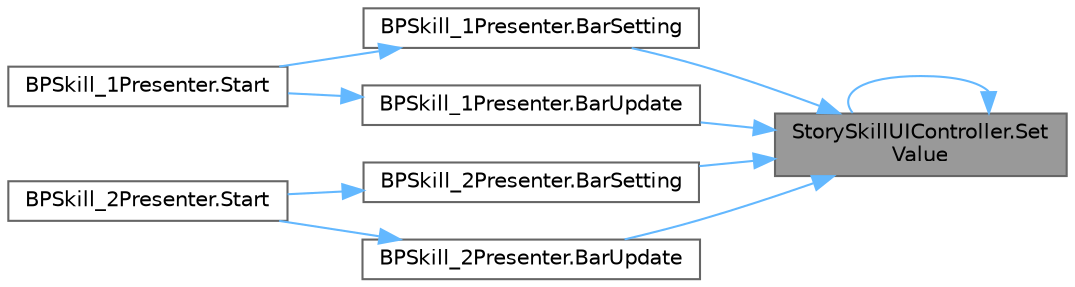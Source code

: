 digraph "StorySkillUIController.SetValue"
{
 // LATEX_PDF_SIZE
  bgcolor="transparent";
  edge [fontname=Helvetica,fontsize=10,labelfontname=Helvetica,labelfontsize=10];
  node [fontname=Helvetica,fontsize=10,shape=box,height=0.2,width=0.4];
  rankdir="RL";
  Node1 [id="Node000001",label="StorySkillUIController.Set\lValue",height=0.2,width=0.4,color="gray40", fillcolor="grey60", style="filled", fontcolor="black",tooltip=" "];
  Node1 -> Node2 [id="edge1_Node000001_Node000002",dir="back",color="steelblue1",style="solid",tooltip=" "];
  Node2 [id="Node000002",label="BPSkill_1Presenter.BarSetting",height=0.2,width=0.4,color="grey40", fillcolor="white", style="filled",URL="$class_b_p_skill__1_presenter.html#aae246187583f2bd42e966b16d5e35cdd",tooltip=" "];
  Node2 -> Node3 [id="edge2_Node000002_Node000003",dir="back",color="steelblue1",style="solid",tooltip=" "];
  Node3 [id="Node000003",label="BPSkill_1Presenter.Start",height=0.2,width=0.4,color="grey40", fillcolor="white", style="filled",URL="$class_b_p_skill__1_presenter.html#a904704707a1d4b89a733e428bf5cd28d",tooltip=" "];
  Node1 -> Node4 [id="edge3_Node000001_Node000004",dir="back",color="steelblue1",style="solid",tooltip=" "];
  Node4 [id="Node000004",label="BPSkill_2Presenter.BarSetting",height=0.2,width=0.4,color="grey40", fillcolor="white", style="filled",URL="$class_b_p_skill__2_presenter.html#a613bdf815a0dc2940c42c7f72694846f",tooltip=" "];
  Node4 -> Node5 [id="edge4_Node000004_Node000005",dir="back",color="steelblue1",style="solid",tooltip=" "];
  Node5 [id="Node000005",label="BPSkill_2Presenter.Start",height=0.2,width=0.4,color="grey40", fillcolor="white", style="filled",URL="$class_b_p_skill__2_presenter.html#a90734d94dd1715072026086db9e39718",tooltip=" "];
  Node1 -> Node6 [id="edge5_Node000001_Node000006",dir="back",color="steelblue1",style="solid",tooltip=" "];
  Node6 [id="Node000006",label="BPSkill_1Presenter.BarUpdate",height=0.2,width=0.4,color="grey40", fillcolor="white", style="filled",URL="$class_b_p_skill__1_presenter.html#aa6c14741134c418ecde3153aa46fc19c",tooltip=" "];
  Node6 -> Node3 [id="edge6_Node000006_Node000003",dir="back",color="steelblue1",style="solid",tooltip=" "];
  Node1 -> Node7 [id="edge7_Node000001_Node000007",dir="back",color="steelblue1",style="solid",tooltip=" "];
  Node7 [id="Node000007",label="BPSkill_2Presenter.BarUpdate",height=0.2,width=0.4,color="grey40", fillcolor="white", style="filled",URL="$class_b_p_skill__2_presenter.html#aaa08cd2fc6446f0fc9690e40bf1bf2c1",tooltip=" "];
  Node7 -> Node5 [id="edge8_Node000007_Node000005",dir="back",color="steelblue1",style="solid",tooltip=" "];
  Node1 -> Node1 [id="edge9_Node000001_Node000001",dir="back",color="steelblue1",style="solid",tooltip=" "];
}
